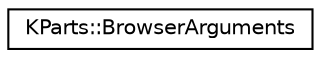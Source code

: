 digraph "Graphical Class Hierarchy"
{
  edge [fontname="Helvetica",fontsize="10",labelfontname="Helvetica",labelfontsize="10"];
  node [fontname="Helvetica",fontsize="10",shape=record];
  rankdir="LR";
  Node0 [label="KParts::BrowserArguments",height=0.2,width=0.4,color="black", fillcolor="white", style="filled",URL="$structKParts_1_1BrowserArguments.html",tooltip="BrowserArguments is a set of web-browsing-specific arguments, which allow specifying how a URL should..."];
}
